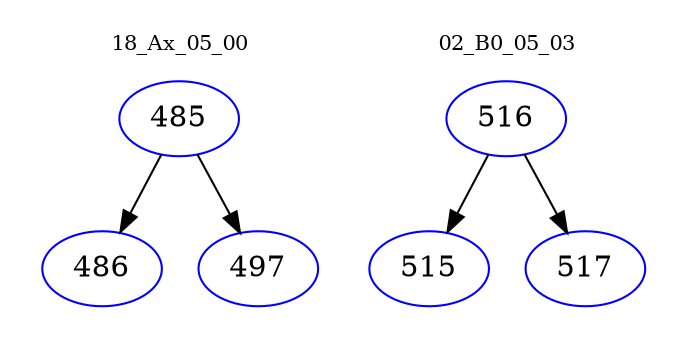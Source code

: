 digraph{
subgraph cluster_0 {
color = white
label = "18_Ax_05_00";
fontsize=10;
T0_485 [label="485", color="blue"]
T0_485 -> T0_486 [color="black"]
T0_486 [label="486", color="blue"]
T0_485 -> T0_497 [color="black"]
T0_497 [label="497", color="blue"]
}
subgraph cluster_1 {
color = white
label = "02_B0_05_03";
fontsize=10;
T1_516 [label="516", color="blue"]
T1_516 -> T1_515 [color="black"]
T1_515 [label="515", color="blue"]
T1_516 -> T1_517 [color="black"]
T1_517 [label="517", color="blue"]
}
}
